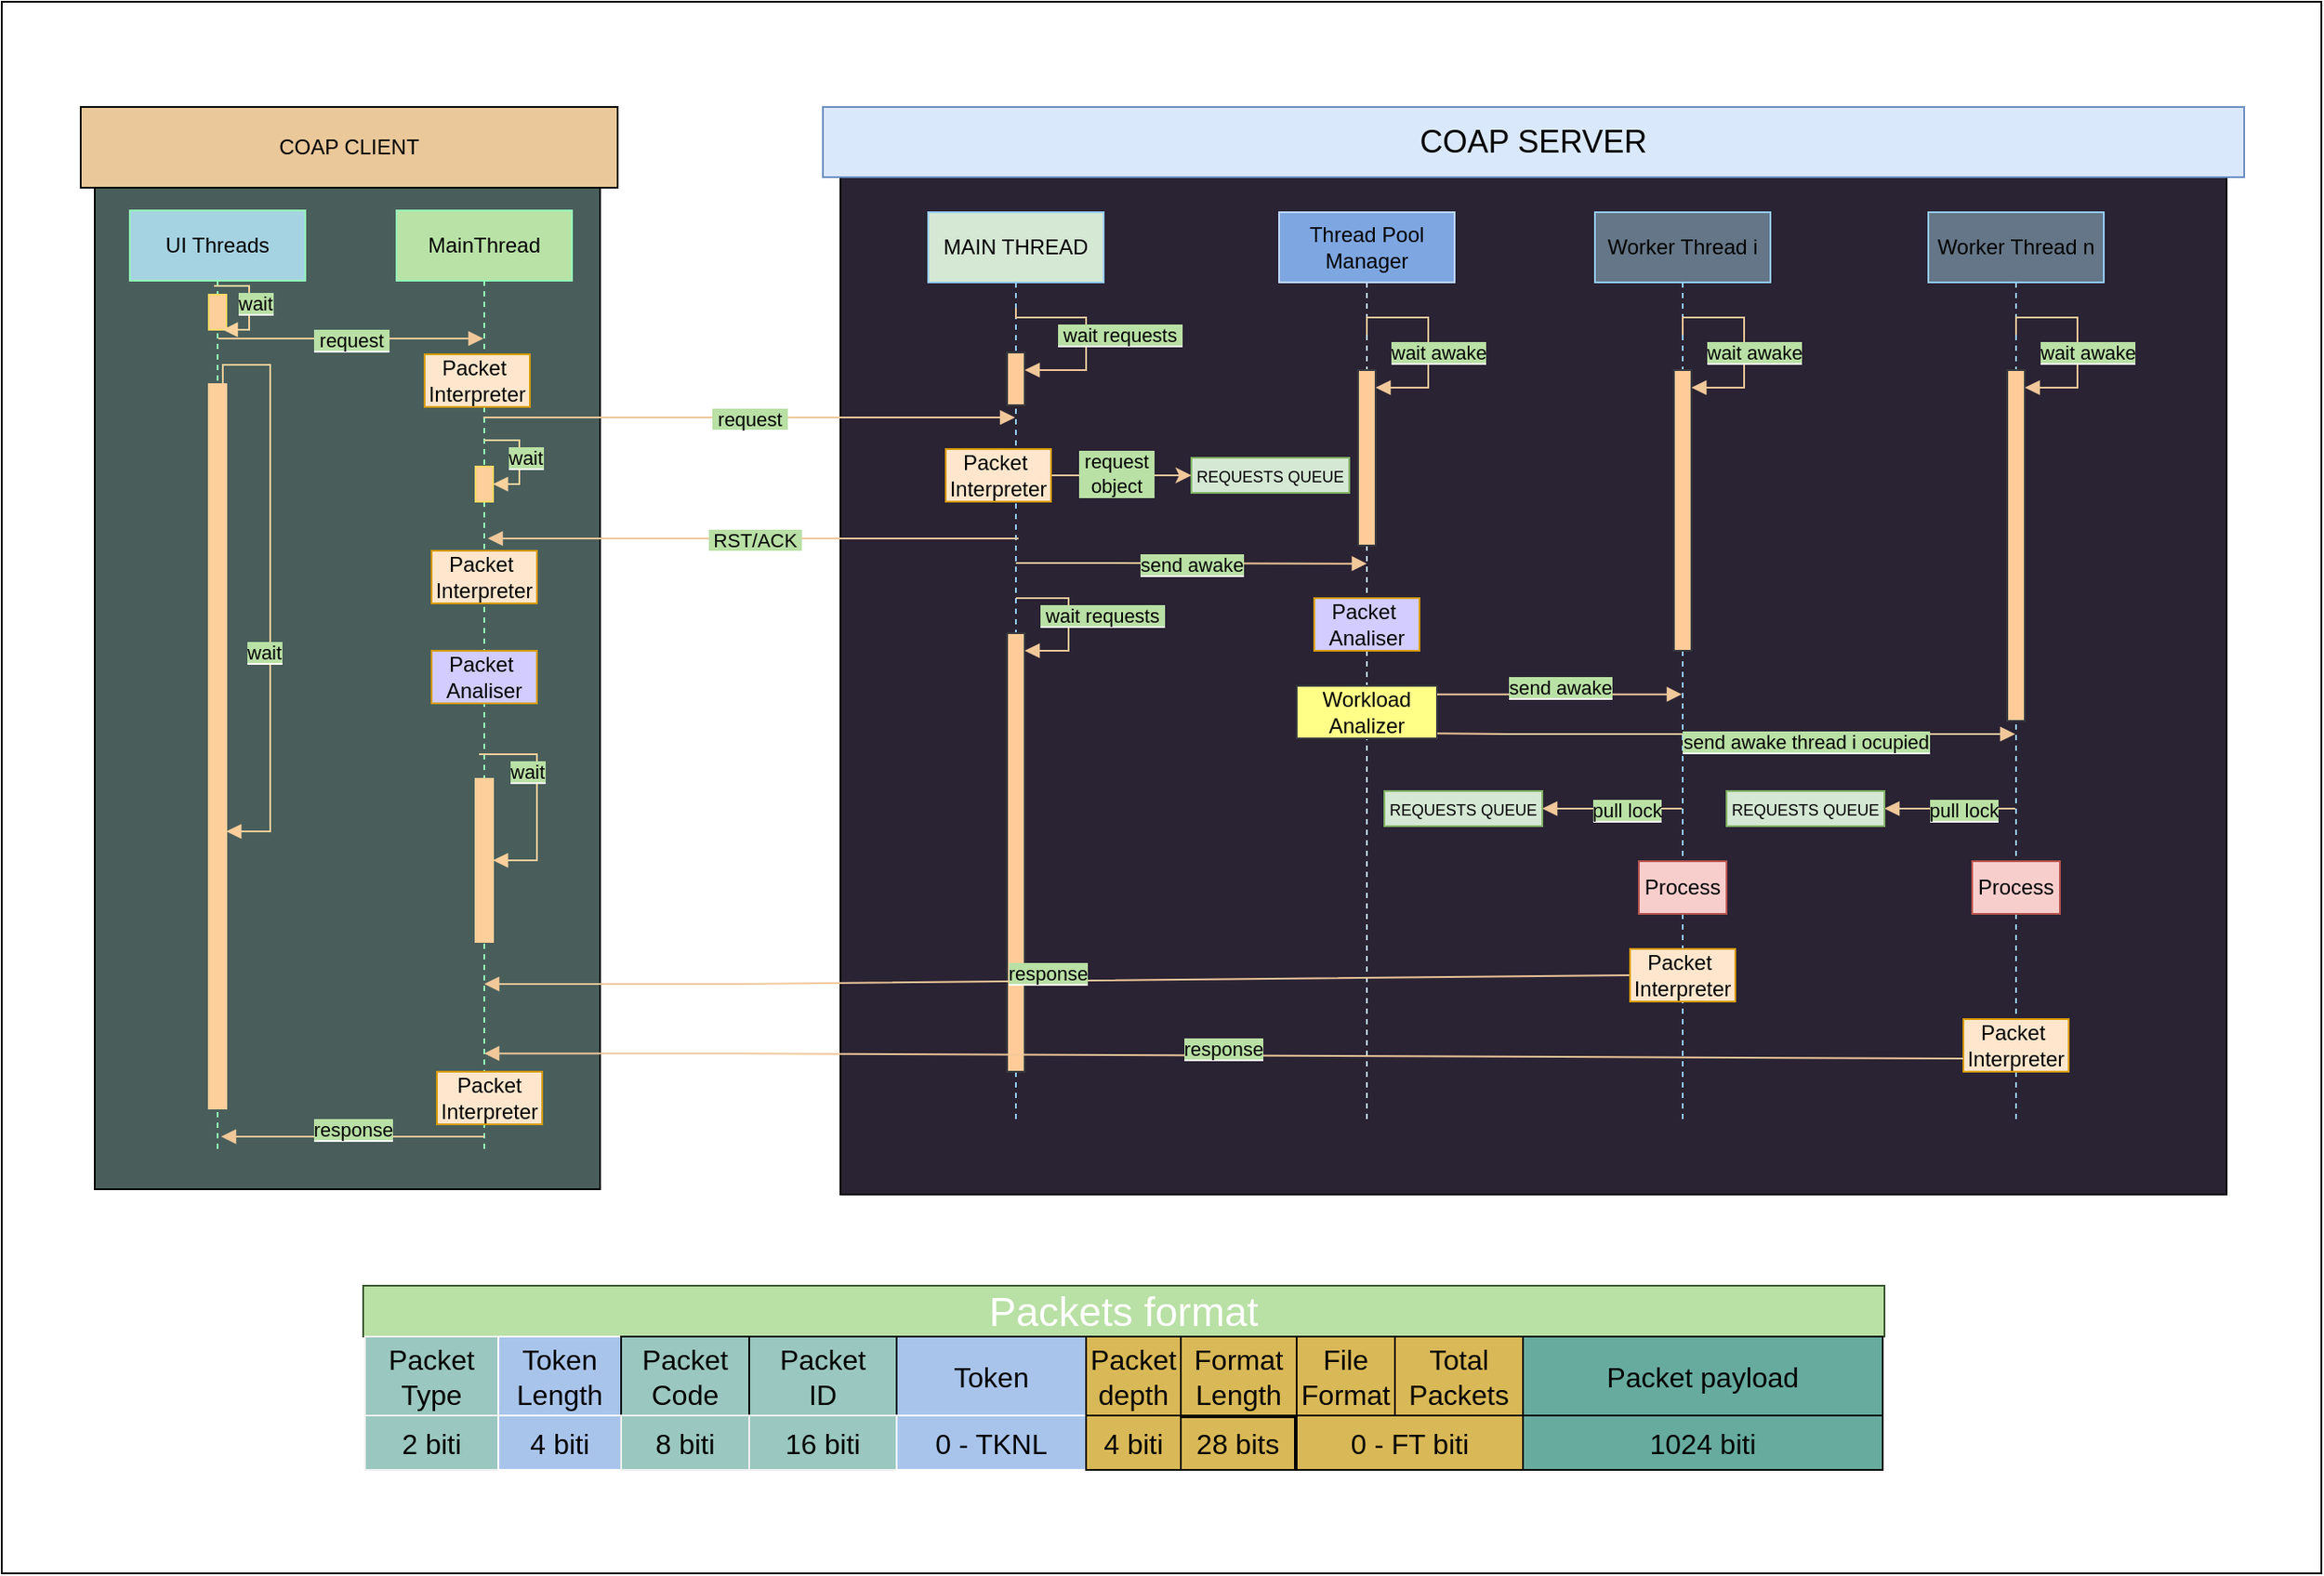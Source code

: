 <mxfile version="22.0.3" type="device">
  <diagram name="Page-1" id="2YBvvXClWsGukQMizWep">
    <mxGraphModel dx="2359" dy="877" grid="0" gridSize="10" guides="1" tooltips="1" connect="1" arrows="1" fold="1" page="1" pageScale="1" pageWidth="850" pageHeight="1100" math="0" shadow="0">
      <root>
        <mxCell id="0" />
        <mxCell id="1" parent="0" />
        <mxCell id="6kbEfd7pB--qjmriXDOf-19" value="" style="rounded=0;whiteSpace=wrap;html=1;" vertex="1" parent="1">
          <mxGeometry x="-342" y="53" width="1322" height="896" as="geometry" />
        </mxCell>
        <mxCell id="bfkDFO_SThVbLGaq-HxU-64" value="" style="html=1;whiteSpace=wrap;fillColor=#495E5B;" parent="1" vertex="1">
          <mxGeometry x="-289" y="153" width="288" height="577" as="geometry" />
        </mxCell>
        <mxCell id="bfkDFO_SThVbLGaq-HxU-4" value="" style="rounded=0;whiteSpace=wrap;html=1;fillColor=#2A2333;strokeColor=default;" parent="1" vertex="1">
          <mxGeometry x="136" y="113" width="790" height="620" as="geometry" />
        </mxCell>
        <mxCell id="bfkDFO_SThVbLGaq-HxU-5" value="&lt;font color=&quot;#030303&quot; style=&quot;font-size: 18px;&quot;&gt;COAP SERVER&lt;/font&gt;" style="rounded=0;whiteSpace=wrap;html=1;fillColor=#dae8fc;strokeColor=#6c8ebf;" parent="1" vertex="1">
          <mxGeometry x="126" y="113" width="810" height="40" as="geometry" />
        </mxCell>
        <mxCell id="bfkDFO_SThVbLGaq-HxU-9" value="MAIN THREAD" style="shape=umlLifeline;perimeter=lifelinePerimeter;whiteSpace=wrap;html=1;container=1;dropTarget=0;collapsible=0;recursiveResize=0;outlineConnect=0;portConstraint=eastwest;newEdgeStyle={&quot;curved&quot;:0,&quot;rounded&quot;:0};fillColor=#D5E8D4;strokeColor=#95CCFF;fontColor=#000000;" parent="1" vertex="1">
          <mxGeometry x="186" y="173" width="100" height="520" as="geometry" />
        </mxCell>
        <mxCell id="bfkDFO_SThVbLGaq-HxU-12" value="" style="html=1;points=[[0,0,0,0,5],[0,1,0,0,-5],[1,0,0,0,5],[1,1,0,0,-5]];perimeter=orthogonalPerimeter;outlineConnect=0;targetShapes=umlLifeline;portConstraint=eastwest;newEdgeStyle={&quot;curved&quot;:0,&quot;rounded&quot;:0};fillColor=#ffcc99;strokeColor=#36393d;" parent="bfkDFO_SThVbLGaq-HxU-9" vertex="1">
          <mxGeometry x="45" y="80" width="10" height="30" as="geometry" />
        </mxCell>
        <mxCell id="bfkDFO_SThVbLGaq-HxU-13" value="&lt;span style=&quot;background-color: rgb(185, 224, 165);&quot;&gt;&lt;font color=&quot;#000000&quot;&gt;&amp;nbsp;wait requests&amp;nbsp;&lt;/font&gt;&lt;/span&gt;" style="html=1;align=left;spacingLeft=2;endArrow=block;rounded=0;edgeStyle=orthogonalEdgeStyle;curved=0;rounded=0;exitX=0.5;exitY=0.105;exitDx=0;exitDy=0;exitPerimeter=0;strokeColor=#F0C89A;" parent="bfkDFO_SThVbLGaq-HxU-9" source="bfkDFO_SThVbLGaq-HxU-9" target="bfkDFO_SThVbLGaq-HxU-12" edge="1">
          <mxGeometry x="-0.54" y="-10" relative="1" as="geometry">
            <mxPoint x="60" y="60" as="sourcePoint" />
            <Array as="points">
              <mxPoint x="90" y="60" />
              <mxPoint x="90" y="90" />
            </Array>
            <mxPoint as="offset" />
          </mxGeometry>
        </mxCell>
        <mxCell id="bfkDFO_SThVbLGaq-HxU-59" value="" style="html=1;points=[[0,0,0,0,5],[0,1,0,0,-5],[1,0,0,0,5],[1,1,0,0,-5]];perimeter=orthogonalPerimeter;outlineConnect=0;targetShapes=umlLifeline;portConstraint=eastwest;newEdgeStyle={&quot;curved&quot;:0,&quot;rounded&quot;:0};fillColor=#ffcc99;strokeColor=#36393d;" parent="bfkDFO_SThVbLGaq-HxU-9" vertex="1">
          <mxGeometry x="45" y="240" width="10" height="250" as="geometry" />
        </mxCell>
        <mxCell id="bfkDFO_SThVbLGaq-HxU-60" value="&lt;span style=&quot;background-color: rgb(185, 224, 165);&quot;&gt;&lt;font color=&quot;#000000&quot;&gt;&amp;nbsp;wait requests&amp;nbsp;&lt;/font&gt;&lt;/span&gt;" style="html=1;align=left;spacingLeft=2;endArrow=block;rounded=0;edgeStyle=orthogonalEdgeStyle;curved=0;rounded=0;fillColor=#ffcc99;strokeColor=#F0C89A;" parent="bfkDFO_SThVbLGaq-HxU-9" target="bfkDFO_SThVbLGaq-HxU-59" edge="1">
          <mxGeometry x="-0.765" y="-10" relative="1" as="geometry">
            <mxPoint x="50" y="220" as="sourcePoint" />
            <Array as="points">
              <mxPoint x="80" y="250" />
            </Array>
            <mxPoint as="offset" />
          </mxGeometry>
        </mxCell>
        <mxCell id="bfkDFO_SThVbLGaq-HxU-15" value="&lt;font color=&quot;#000000&quot;&gt;MainThread&lt;/font&gt;" style="shape=umlLifeline;perimeter=lifelinePerimeter;whiteSpace=wrap;html=1;container=1;dropTarget=0;collapsible=0;recursiveResize=0;outlineConnect=0;portConstraint=eastwest;newEdgeStyle={&quot;curved&quot;:0,&quot;rounded&quot;:0};fillColor=#b9e2a6;strokeColor=#94ffb8;" parent="1" vertex="1">
          <mxGeometry x="-117" y="172" width="100" height="538" as="geometry" />
        </mxCell>
        <mxCell id="bfkDFO_SThVbLGaq-HxU-68" value="" style="html=1;points=[[0,0,0,0,5],[0,1,0,0,-5],[1,0,0,0,5],[1,1,0,0,-5]];perimeter=orthogonalPerimeter;outlineConnect=0;targetShapes=umlLifeline;portConstraint=eastwest;newEdgeStyle={&quot;curved&quot;:0,&quot;rounded&quot;:0};strokeColor=#fccf9b;fillColor=#fccf9b;" parent="bfkDFO_SThVbLGaq-HxU-15" vertex="1">
          <mxGeometry x="45" y="324" width="10" height="93" as="geometry" />
        </mxCell>
        <mxCell id="bfkDFO_SThVbLGaq-HxU-69" value="&lt;span style=&quot;background-color: rgb(185, 224, 165);&quot;&gt;&lt;font color=&quot;#000000&quot;&gt;wait&lt;/font&gt;&lt;/span&gt;" style="html=1;align=left;spacingLeft=2;endArrow=block;rounded=0;edgeStyle=orthogonalEdgeStyle;curved=0;rounded=0;strokeColor=#fccf9b;" parent="bfkDFO_SThVbLGaq-HxU-15" target="bfkDFO_SThVbLGaq-HxU-68" edge="1">
          <mxGeometry x="-0.765" y="-10" relative="1" as="geometry">
            <mxPoint x="47" y="310" as="sourcePoint" />
            <Array as="points">
              <mxPoint x="50" y="310" />
              <mxPoint x="80" y="310" />
              <mxPoint x="80" y="410" />
            </Array>
            <mxPoint as="offset" />
          </mxGeometry>
        </mxCell>
        <mxCell id="bfkDFO_SThVbLGaq-HxU-16" value="&lt;span style=&quot;background-color: rgb(185, 224, 165);&quot;&gt;&lt;font color=&quot;#000000&quot;&gt;&amp;nbsp;request&amp;nbsp;&lt;/font&gt;&lt;/span&gt;" style="html=1;verticalAlign=bottom;endArrow=block;curved=0;rounded=0;strokeColor=#F0C89A;" parent="1" edge="1">
          <mxGeometry x="0.002" y="-10" width="80" relative="1" as="geometry">
            <mxPoint x="-67.553" y="290" as="sourcePoint" />
            <mxPoint x="235.5" y="290" as="targetPoint" />
            <Array as="points">
              <mxPoint x="-1" y="290" />
              <mxPoint x="39" y="290" />
            </Array>
            <mxPoint as="offset" />
          </mxGeometry>
        </mxCell>
        <mxCell id="bfkDFO_SThVbLGaq-HxU-18" value="&lt;font style=&quot;font-size: 9px;&quot;&gt;REQUESTS QUEUE&lt;/font&gt;" style="rounded=0;whiteSpace=wrap;html=1;fillColor=#d5e8d4;strokeColor=#82b366;fontColor=#000000;" parent="1" vertex="1">
          <mxGeometry x="336" y="313" width="90" height="20" as="geometry" />
        </mxCell>
        <mxCell id="bfkDFO_SThVbLGaq-HxU-21" value="&lt;font color=&quot;#000000&quot;&gt;Thread Pool&lt;br&gt;Manager&lt;/font&gt;" style="shape=umlLifeline;perimeter=lifelinePerimeter;whiteSpace=wrap;html=1;container=1;dropTarget=0;collapsible=0;recursiveResize=0;outlineConnect=0;portConstraint=eastwest;newEdgeStyle={&quot;curved&quot;:0,&quot;rounded&quot;:0};fillColor=#7EA6E0;fontColor=#ffffff;strokeColor=#bdd8ff;" parent="1" vertex="1">
          <mxGeometry x="386" y="173" width="100" height="520" as="geometry" />
        </mxCell>
        <mxCell id="bfkDFO_SThVbLGaq-HxU-24" value="" style="html=1;points=[[0,0,0,0,5],[0,1,0,0,-5],[1,0,0,0,5],[1,1,0,0,-5]];perimeter=orthogonalPerimeter;outlineConnect=0;targetShapes=umlLifeline;portConstraint=eastwest;newEdgeStyle={&quot;curved&quot;:0,&quot;rounded&quot;:0};fillColor=#ffcc99;strokeColor=#36393d;" parent="bfkDFO_SThVbLGaq-HxU-21" vertex="1">
          <mxGeometry x="45" y="90" width="10" height="100" as="geometry" />
        </mxCell>
        <mxCell id="bfkDFO_SThVbLGaq-HxU-25" value="&lt;font style=&quot;background-color: rgb(185, 224, 165);&quot; color=&quot;#000000&quot;&gt;wait awake&lt;/font&gt;" style="html=1;align=left;spacingLeft=2;endArrow=block;rounded=0;edgeStyle=orthogonalEdgeStyle;curved=0;rounded=0;fillColor=#ffcc99;strokeColor=#F0C89A;" parent="bfkDFO_SThVbLGaq-HxU-21" target="bfkDFO_SThVbLGaq-HxU-24" edge="1">
          <mxGeometry x="-1" y="-14" relative="1" as="geometry">
            <mxPoint x="50" y="70" as="sourcePoint" />
            <Array as="points">
              <mxPoint x="50" y="60" />
              <mxPoint x="85" y="60" />
              <mxPoint x="85" y="100" />
            </Array>
            <mxPoint x="-4" y="10" as="offset" />
          </mxGeometry>
        </mxCell>
        <mxCell id="bfkDFO_SThVbLGaq-HxU-23" value="&lt;span style=&quot;background-color: rgb(185, 224, 165);&quot;&gt;&lt;font color=&quot;#000000&quot;&gt;send awake&lt;/font&gt;&lt;/span&gt;" style="html=1;verticalAlign=bottom;endArrow=block;rounded=0;entryX=0.5;entryY=0.306;entryDx=0;entryDy=0;entryPerimeter=0;fillColor=#ffcc99;strokeColor=#F0C89A;" parent="1" edge="1">
          <mxGeometry x="0.001" y="-10" width="80" relative="1" as="geometry">
            <mxPoint x="235.929" y="373" as="sourcePoint" />
            <mxPoint x="436" y="373.36" as="targetPoint" />
            <Array as="points">
              <mxPoint x="276" y="373" />
            </Array>
            <mxPoint as="offset" />
          </mxGeometry>
        </mxCell>
        <mxCell id="bfkDFO_SThVbLGaq-HxU-27" value="Workload&lt;br&gt;Analizer" style="html=1;whiteSpace=wrap;fillColor=#ffff88;strokeColor=#36393d;fontColor=#000000;" parent="1" vertex="1">
          <mxGeometry x="396" y="443" width="80" height="30" as="geometry" />
        </mxCell>
        <mxCell id="bfkDFO_SThVbLGaq-HxU-28" value="&lt;font color=&quot;#000000&quot;&gt;Worker Thread i&lt;/font&gt;" style="shape=umlLifeline;perimeter=lifelinePerimeter;whiteSpace=wrap;html=1;container=1;dropTarget=0;collapsible=0;recursiveResize=0;outlineConnect=0;portConstraint=eastwest;newEdgeStyle={&quot;curved&quot;:0,&quot;rounded&quot;:0};fillColor=#647687;fontColor=#ffffff;strokeColor=#95CCFF;" parent="1" vertex="1">
          <mxGeometry x="566" y="173" width="100" height="520" as="geometry" />
        </mxCell>
        <mxCell id="bfkDFO_SThVbLGaq-HxU-33" value="" style="html=1;points=[[0,0,0,0,5],[0,1,0,0,-5],[1,0,0,0,5],[1,1,0,0,-5]];perimeter=orthogonalPerimeter;outlineConnect=0;targetShapes=umlLifeline;portConstraint=eastwest;newEdgeStyle={&quot;curved&quot;:0,&quot;rounded&quot;:0};fillColor=#ffcc99;strokeColor=#36393d;" parent="bfkDFO_SThVbLGaq-HxU-28" vertex="1">
          <mxGeometry x="45" y="90" width="10" height="160" as="geometry" />
        </mxCell>
        <mxCell id="bfkDFO_SThVbLGaq-HxU-34" value="&lt;font style=&quot;background-color: rgb(185, 224, 165);&quot; color=&quot;#000000&quot;&gt;wait awake&lt;/font&gt;" style="html=1;align=left;spacingLeft=2;endArrow=block;rounded=0;edgeStyle=orthogonalEdgeStyle;curved=0;rounded=0;strokeColor=#F0C89A;" parent="bfkDFO_SThVbLGaq-HxU-28" target="bfkDFO_SThVbLGaq-HxU-33" edge="1">
          <mxGeometry x="-1" y="-14" relative="1" as="geometry">
            <mxPoint x="50" y="70" as="sourcePoint" />
            <Array as="points">
              <mxPoint x="50" y="70" />
              <mxPoint x="50" y="60" />
              <mxPoint x="85" y="60" />
              <mxPoint x="85" y="100" />
            </Array>
            <mxPoint x="-4" y="10" as="offset" />
          </mxGeometry>
        </mxCell>
        <mxCell id="bfkDFO_SThVbLGaq-HxU-31" value="&lt;font style=&quot;background-color: rgb(185, 224, 165);&quot; color=&quot;#000000&quot;&gt;send awake&lt;/font&gt;" style="html=1;verticalAlign=bottom;endArrow=block;curved=0;rounded=0;strokeColor=#F0C89A;" parent="1" edge="1">
          <mxGeometry x="0.006" y="-5" width="80" relative="1" as="geometry">
            <mxPoint x="476" y="447.82" as="sourcePoint" />
            <mxPoint x="615.5" y="447.82" as="targetPoint" />
            <Array as="points">
              <mxPoint x="506" y="447.82" />
              <mxPoint x="596" y="447.82" />
            </Array>
            <mxPoint as="offset" />
          </mxGeometry>
        </mxCell>
        <mxCell id="bfkDFO_SThVbLGaq-HxU-32" value="&lt;font style=&quot;font-size: 9px;&quot;&gt;REQUESTS QUEUE&lt;/font&gt;" style="rounded=0;whiteSpace=wrap;html=1;fillColor=#d5e8d4;strokeColor=#82b366;fontColor=#000000;" parent="1" vertex="1">
          <mxGeometry x="446" y="503" width="90" height="20" as="geometry" />
        </mxCell>
        <mxCell id="bfkDFO_SThVbLGaq-HxU-35" value="&lt;font style=&quot;background-color: rgb(185, 224, 165);&quot; color=&quot;#000000&quot;&gt;pull lock&lt;/font&gt;" style="html=1;verticalAlign=bottom;endArrow=block;curved=0;rounded=0;entryX=1;entryY=0.5;entryDx=0;entryDy=0;strokeColor=#F0C89A;" parent="1" source="bfkDFO_SThVbLGaq-HxU-28" target="bfkDFO_SThVbLGaq-HxU-32" edge="1">
          <mxGeometry x="-0.212" y="10" width="80" relative="1" as="geometry">
            <mxPoint x="346" y="403" as="sourcePoint" />
            <mxPoint x="426" y="403" as="targetPoint" />
            <mxPoint as="offset" />
          </mxGeometry>
        </mxCell>
        <mxCell id="bfkDFO_SThVbLGaq-HxU-36" value="Process" style="html=1;whiteSpace=wrap;fillColor=#f8cecc;strokeColor=#b85450;fontColor=#000000;" parent="1" vertex="1">
          <mxGeometry x="591" y="543" width="50" height="30" as="geometry" />
        </mxCell>
        <mxCell id="bfkDFO_SThVbLGaq-HxU-38" value="" style="edgeStyle=orthogonalEdgeStyle;rounded=0;orthogonalLoop=1;jettySize=auto;html=1;strokeColor=#F0C89A;exitX=1;exitY=0.5;exitDx=0;exitDy=0;" parent="1" source="bfkDFO_SThVbLGaq-HxU-56" target="bfkDFO_SThVbLGaq-HxU-18" edge="1">
          <mxGeometry relative="1" as="geometry">
            <mxPoint x="266" y="323" as="sourcePoint" />
          </mxGeometry>
        </mxCell>
        <mxCell id="bfkDFO_SThVbLGaq-HxU-39" value="&amp;nbsp;request&amp;nbsp;&lt;br&gt;&lt;span style=&quot;&quot;&gt;object&lt;/span&gt;" style="edgeLabel;html=1;align=center;verticalAlign=middle;resizable=0;points=[];labelBackgroundColor=#B9E0A5;fontColor=#000000;" parent="bfkDFO_SThVbLGaq-HxU-38" vertex="1" connectable="0">
          <mxGeometry x="-0.092" y="1" relative="1" as="geometry">
            <mxPoint as="offset" />
          </mxGeometry>
        </mxCell>
        <mxCell id="bfkDFO_SThVbLGaq-HxU-40" value="&lt;span style=&quot;background-color: rgb(185, 224, 165);&quot;&gt;&lt;font color=&quot;#000000&quot;&gt;&amp;nbsp;RST/ACK&amp;nbsp;&lt;/font&gt;&lt;/span&gt;" style="html=1;verticalAlign=bottom;endArrow=block;curved=0;rounded=0;strokeColor=#F0C89A;" parent="1" edge="1">
          <mxGeometry x="-0.004" y="10" width="80" relative="1" as="geometry">
            <mxPoint x="237.5" y="359" as="sourcePoint" />
            <mxPoint x="-65" y="359" as="targetPoint" />
            <mxPoint as="offset" />
          </mxGeometry>
        </mxCell>
        <mxCell id="bfkDFO_SThVbLGaq-HxU-45" value="&lt;span style=&quot;background-color: rgb(185, 224, 165);&quot;&gt;&lt;font color=&quot;#000000&quot;&gt;response&lt;/font&gt;&lt;/span&gt;" style="html=1;verticalAlign=bottom;endArrow=block;curved=0;rounded=0;exitX=0;exitY=0.5;exitDx=0;exitDy=0;strokeColor=#F0C89A;" parent="1" source="bfkDFO_SThVbLGaq-HxU-55" target="bfkDFO_SThVbLGaq-HxU-15" edge="1">
          <mxGeometry x="0.018" y="5" width="80" relative="1" as="geometry">
            <mxPoint x="558.5" y="608" as="sourcePoint" />
            <mxPoint x="-60" y="613" as="targetPoint" />
            <Array as="points">
              <mxPoint x="79" y="613" />
            </Array>
            <mxPoint as="offset" />
          </mxGeometry>
        </mxCell>
        <mxCell id="bfkDFO_SThVbLGaq-HxU-46" value="Worker Thread n" style="shape=umlLifeline;perimeter=lifelinePerimeter;whiteSpace=wrap;html=1;container=1;dropTarget=0;collapsible=0;recursiveResize=0;outlineConnect=0;portConstraint=eastwest;newEdgeStyle={&quot;curved&quot;:0,&quot;rounded&quot;:0};fillColor=#647687;fontColor=#000000;strokeColor=#95CBFF;" parent="1" vertex="1">
          <mxGeometry x="756" y="173" width="100" height="520" as="geometry" />
        </mxCell>
        <mxCell id="bfkDFO_SThVbLGaq-HxU-47" value="" style="html=1;points=[[0,0,0,0,5],[0,1,0,0,-5],[1,0,0,0,5],[1,1,0,0,-5]];perimeter=orthogonalPerimeter;outlineConnect=0;targetShapes=umlLifeline;portConstraint=eastwest;newEdgeStyle={&quot;curved&quot;:0,&quot;rounded&quot;:0};fillColor=#ffcc99;strokeColor=#36393d;" parent="bfkDFO_SThVbLGaq-HxU-46" vertex="1">
          <mxGeometry x="45" y="90" width="10" height="200" as="geometry" />
        </mxCell>
        <mxCell id="bfkDFO_SThVbLGaq-HxU-48" value="&lt;font style=&quot;background-color: rgb(185, 224, 165);&quot; color=&quot;#000000&quot;&gt;wait awake&lt;/font&gt;" style="html=1;align=left;spacingLeft=2;endArrow=block;rounded=0;edgeStyle=orthogonalEdgeStyle;curved=0;rounded=0;strokeColor=#F0C89A;" parent="bfkDFO_SThVbLGaq-HxU-46" target="bfkDFO_SThVbLGaq-HxU-47" edge="1">
          <mxGeometry x="-1" y="-14" relative="1" as="geometry">
            <mxPoint x="50" y="70" as="sourcePoint" />
            <Array as="points">
              <mxPoint x="50" y="70" />
              <mxPoint x="50" y="60" />
              <mxPoint x="85" y="60" />
              <mxPoint x="85" y="100" />
            </Array>
            <mxPoint x="-4" y="10" as="offset" />
          </mxGeometry>
        </mxCell>
        <mxCell id="bfkDFO_SThVbLGaq-HxU-49" value="&lt;span style=&quot;background-color: rgb(185, 224, 165);&quot;&gt;&lt;font color=&quot;#000000&quot;&gt;pull lock&lt;/font&gt;&lt;/span&gt;" style="html=1;verticalAlign=bottom;endArrow=block;curved=0;rounded=0;entryX=1;entryY=0.5;entryDx=0;entryDy=0;strokeColor=#F0C89A;" parent="1" source="bfkDFO_SThVbLGaq-HxU-46" target="bfkDFO_SThVbLGaq-HxU-52" edge="1">
          <mxGeometry x="-0.212" y="10" width="80" relative="1" as="geometry">
            <mxPoint x="536" y="403" as="sourcePoint" />
            <mxPoint x="756" y="513" as="targetPoint" />
            <mxPoint as="offset" />
          </mxGeometry>
        </mxCell>
        <mxCell id="bfkDFO_SThVbLGaq-HxU-51" value="Packet&amp;nbsp;&lt;br&gt;Interpreter" style="html=1;whiteSpace=wrap;fillColor=#ffe6cc;strokeColor=#d79b00;fontColor=#000000;" parent="1" vertex="1">
          <mxGeometry x="776" y="633" width="60" height="30" as="geometry" />
        </mxCell>
        <mxCell id="bfkDFO_SThVbLGaq-HxU-52" value="&lt;font style=&quot;font-size: 9px;&quot;&gt;REQUESTS QUEUE&lt;/font&gt;" style="rounded=0;whiteSpace=wrap;html=1;fillColor=#d5e8d4;strokeColor=#82b366;fontColor=#000000;" parent="1" vertex="1">
          <mxGeometry x="641" y="503" width="90" height="20" as="geometry" />
        </mxCell>
        <mxCell id="bfkDFO_SThVbLGaq-HxU-53" value="&lt;span style=&quot;background-color: rgb(185, 224, 165);&quot;&gt;&lt;font color=&quot;#000000&quot;&gt;response&lt;/font&gt;&lt;/span&gt;" style="html=1;verticalAlign=bottom;endArrow=block;curved=0;rounded=0;strokeColor=#F0C89A;exitX=0;exitY=0.75;exitDx=0;exitDy=0;" parent="1" target="bfkDFO_SThVbLGaq-HxU-15" edge="1" source="bfkDFO_SThVbLGaq-HxU-51">
          <mxGeometry y="5" width="80" relative="1" as="geometry">
            <mxPoint x="719" y="653" as="sourcePoint" />
            <mxPoint x="-58" y="653" as="targetPoint" />
            <Array as="points">
              <mxPoint x="79.5" y="652.62" />
            </Array>
            <mxPoint as="offset" />
          </mxGeometry>
        </mxCell>
        <mxCell id="bfkDFO_SThVbLGaq-HxU-54" value="&lt;span style=&quot;background-color: rgb(185, 224, 165);&quot;&gt;&lt;font color=&quot;#000000&quot;&gt;send awake thread i ocupied&lt;/font&gt;&lt;/span&gt;" style="html=1;verticalAlign=bottom;endArrow=block;curved=0;rounded=0;exitX=1.002;exitY=0.905;exitDx=0;exitDy=0;exitPerimeter=0;strokeColor=#F0C89A;" parent="1" source="bfkDFO_SThVbLGaq-HxU-27" edge="1">
          <mxGeometry x="0.274" y="-13" width="80" relative="1" as="geometry">
            <mxPoint x="486" y="471" as="sourcePoint" />
            <mxPoint x="805.5" y="470.5" as="targetPoint" />
            <Array as="points">
              <mxPoint x="516" y="470.5" />
              <mxPoint x="556" y="470.5" />
              <mxPoint x="606" y="470.5" />
            </Array>
            <mxPoint as="offset" />
          </mxGeometry>
        </mxCell>
        <mxCell id="bfkDFO_SThVbLGaq-HxU-55" value="Packet&amp;nbsp;&lt;br&gt;Interpreter" style="html=1;whiteSpace=wrap;fillColor=#ffe6cc;strokeColor=#d79b00;fontColor=#000000;" parent="1" vertex="1">
          <mxGeometry x="586" y="593" width="60" height="30" as="geometry" />
        </mxCell>
        <mxCell id="bfkDFO_SThVbLGaq-HxU-56" value="Packet&amp;nbsp;&lt;br&gt;Interpreter" style="html=1;whiteSpace=wrap;fillColor=#ffe6cc;strokeColor=#d79b00;fontColor=#000000;" parent="1" vertex="1">
          <mxGeometry x="196" y="308" width="60" height="30" as="geometry" />
        </mxCell>
        <mxCell id="bfkDFO_SThVbLGaq-HxU-57" value="Process" style="html=1;whiteSpace=wrap;fillColor=#f8cecc;strokeColor=#b85450;fontColor=#000000;" parent="1" vertex="1">
          <mxGeometry x="781" y="543" width="50" height="30" as="geometry" />
        </mxCell>
        <mxCell id="bfkDFO_SThVbLGaq-HxU-65" value="" style="html=1;points=[[0,0,0,0,5],[0,1,0,0,-5],[1,0,0,0,5],[1,1,0,0,-5]];perimeter=orthogonalPerimeter;outlineConnect=0;targetShapes=umlLifeline;portConstraint=eastwest;newEdgeStyle={&quot;curved&quot;:0,&quot;rounded&quot;:0};strokeColor=#FFD966;fillColor=#fccf9b;" parent="1" vertex="1">
          <mxGeometry x="-72" y="318" width="10" height="20" as="geometry" />
        </mxCell>
        <mxCell id="bfkDFO_SThVbLGaq-HxU-66" value="&lt;font style=&quot;background-color: rgb(185, 224, 165);&quot; color=&quot;#000000&quot;&gt;wait&lt;/font&gt;" style="html=1;align=left;spacingLeft=2;endArrow=block;rounded=0;edgeStyle=orthogonalEdgeStyle;curved=0;rounded=0;strokeColor=#f9d29d;" parent="1" target="bfkDFO_SThVbLGaq-HxU-65" edge="1">
          <mxGeometry y="-10" relative="1" as="geometry">
            <mxPoint x="-67" y="303" as="sourcePoint" />
            <Array as="points">
              <mxPoint x="-47" y="303" />
              <mxPoint x="-47" y="328" />
            </Array>
            <mxPoint as="offset" />
          </mxGeometry>
        </mxCell>
        <mxCell id="NXG5TVBwu8Oyc2Any5oV-1" value="&lt;font style=&quot;font-size: 23px;&quot;&gt;Packets format&lt;/font&gt;" style="rounded=0;whiteSpace=wrap;html=1;fillColor=#B9E0A5;strokeColor=#3A5431;fontColor=#ffffff;fontSize=16;" parent="1" vertex="1">
          <mxGeometry x="-136" y="785" width="867" height="29" as="geometry" />
        </mxCell>
        <mxCell id="NXG5TVBwu8Oyc2Any5oV-2" value="Packet&lt;br style=&quot;font-size: 16px;&quot;&gt;Type" style="rounded=0;whiteSpace=wrap;html=1;fillColor=#9AC7BF;strokeColor=#F0F0F0;fontSize=16;" parent="1" vertex="1">
          <mxGeometry x="-135" y="814" width="76" height="45" as="geometry" />
        </mxCell>
        <mxCell id="NXG5TVBwu8Oyc2Any5oV-3" value="Token&lt;br style=&quot;font-size: 16px;&quot;&gt;Length" style="rounded=0;whiteSpace=wrap;html=1;strokeColor=#FFFFFF;fillColor=#A9C4EB;fontSize=16;" parent="1" vertex="1">
          <mxGeometry x="-59" y="814" width="70" height="45" as="geometry" />
        </mxCell>
        <mxCell id="NXG5TVBwu8Oyc2Any5oV-4" value="Packet&lt;br style=&quot;font-size: 16px;&quot;&gt;Code" style="rounded=0;whiteSpace=wrap;html=1;fillColor=#9AC7BF;fontSize=16;" parent="1" vertex="1">
          <mxGeometry x="11" y="814" width="73" height="45" as="geometry" />
        </mxCell>
        <mxCell id="NXG5TVBwu8Oyc2Any5oV-5" value="Packet&lt;br&gt;ID" style="rounded=0;whiteSpace=wrap;html=1;fillColor=#9AC7BF;fontSize=16;" parent="1" vertex="1">
          <mxGeometry x="84" y="814" width="84" height="45" as="geometry" />
        </mxCell>
        <mxCell id="NXG5TVBwu8Oyc2Any5oV-6" value="Token" style="rounded=0;whiteSpace=wrap;html=1;fillColor=#A9C4EB;fontSize=16;" parent="1" vertex="1">
          <mxGeometry x="168" y="814" width="108" height="45" as="geometry" />
        </mxCell>
        <mxCell id="NXG5TVBwu8Oyc2Any5oV-7" value="Format&lt;br&gt;Length" style="rounded=0;whiteSpace=wrap;html=1;fillColor=#D9B857;fontSize=16;" parent="1" vertex="1">
          <mxGeometry x="330" y="814" width="66" height="45" as="geometry" />
        </mxCell>
        <mxCell id="NXG5TVBwu8Oyc2Any5oV-8" value="File&lt;br&gt;Format" style="rounded=0;whiteSpace=wrap;html=1;fillColor=#D9B857;fontSize=16;" parent="1" vertex="1">
          <mxGeometry x="396" y="814" width="56" height="46" as="geometry" />
        </mxCell>
        <mxCell id="NXG5TVBwu8Oyc2Any5oV-9" value="Packet payload" style="rounded=0;whiteSpace=wrap;html=1;fillColor=#67AB9F;fontSize=16;" parent="1" vertex="1">
          <mxGeometry x="525" y="814" width="205" height="45" as="geometry" />
        </mxCell>
        <mxCell id="NXG5TVBwu8Oyc2Any5oV-10" value="2 biti" style="rounded=0;whiteSpace=wrap;html=1;fillColor=#9AC7BF;strokeColor=#F0F0F0;fontSize=16;" parent="1" vertex="1">
          <mxGeometry x="-135" y="859" width="76" height="31" as="geometry" />
        </mxCell>
        <mxCell id="NXG5TVBwu8Oyc2Any5oV-11" value="4 biti" style="rounded=0;whiteSpace=wrap;html=1;strokeColor=#FFFFFF;fillColor=#A9C4EB;fontSize=16;" parent="1" vertex="1">
          <mxGeometry x="-59" y="859" width="70" height="31" as="geometry" />
        </mxCell>
        <mxCell id="NXG5TVBwu8Oyc2Any5oV-12" value="8 biti" style="rounded=0;whiteSpace=wrap;html=1;fillColor=#9AC7BF;strokeColor=#F0F0F0;fontSize=16;" parent="1" vertex="1">
          <mxGeometry x="11" y="859" width="73" height="31" as="geometry" />
        </mxCell>
        <mxCell id="NXG5TVBwu8Oyc2Any5oV-13" value="16 biti" style="rounded=0;whiteSpace=wrap;html=1;fillColor=#9AC7BF;strokeColor=#F0F0F0;fontSize=16;" parent="1" vertex="1">
          <mxGeometry x="84" y="859" width="84" height="31" as="geometry" />
        </mxCell>
        <mxCell id="NXG5TVBwu8Oyc2Any5oV-14" value="0 - TKNL" style="rounded=0;whiteSpace=wrap;html=1;strokeColor=#FFFFFF;fillColor=#A9C4EB;fontSize=16;" parent="1" vertex="1">
          <mxGeometry x="168" y="859" width="108" height="31" as="geometry" />
        </mxCell>
        <mxCell id="NXG5TVBwu8Oyc2Any5oV-15" value="4 biti" style="rounded=0;whiteSpace=wrap;html=1;fillColor=#D9B857;fontSize=16;" parent="1" vertex="1">
          <mxGeometry x="276" y="859" width="54" height="31" as="geometry" />
        </mxCell>
        <mxCell id="NXG5TVBwu8Oyc2Any5oV-16" value="0 - FT biti" style="rounded=0;whiteSpace=wrap;html=1;fillColor=#D9B857;fontSize=16;" parent="1" vertex="1">
          <mxGeometry x="396" y="859" width="129" height="31" as="geometry" />
        </mxCell>
        <mxCell id="NXG5TVBwu8Oyc2Any5oV-17" value="1024 biti" style="rounded=0;whiteSpace=wrap;html=1;fillColor=#67AB9F;fontSize=16;" parent="1" vertex="1">
          <mxGeometry x="525" y="859" width="205" height="31" as="geometry" />
        </mxCell>
        <mxCell id="NXG5TVBwu8Oyc2Any5oV-18" value="Total&lt;br&gt;Packets" style="rounded=0;whiteSpace=wrap;html=1;fillColor=#D9B857;fontSize=16;" parent="1" vertex="1">
          <mxGeometry x="452" y="814" width="73" height="45" as="geometry" />
        </mxCell>
        <mxCell id="NXG5TVBwu8Oyc2Any5oV-19" value="Packet&lt;br&gt;depth" style="rounded=0;whiteSpace=wrap;html=1;fillColor=#D9B857;fontSize=16;" parent="1" vertex="1">
          <mxGeometry x="276" y="814" width="54" height="45" as="geometry" />
        </mxCell>
        <mxCell id="6kbEfd7pB--qjmriXDOf-2" value="Packet&amp;nbsp;&lt;br&gt;Interpreter" style="html=1;whiteSpace=wrap;fillColor=#ffe6cc;strokeColor=#d79b00;fontColor=#000000;" vertex="1" parent="1">
          <mxGeometry x="-97" y="366" width="60" height="30" as="geometry" />
        </mxCell>
        <mxCell id="6kbEfd7pB--qjmriXDOf-3" value="Packet&amp;nbsp;&lt;br&gt;Analiser" style="html=1;whiteSpace=wrap;fillColor=#d2ccff;strokeColor=#d79b00;fontColor=#000000;" vertex="1" parent="1">
          <mxGeometry x="-97" y="423" width="60" height="30" as="geometry" />
        </mxCell>
        <mxCell id="6kbEfd7pB--qjmriXDOf-7" value="&lt;font color=&quot;#000000&quot;&gt;COAP CLIENT&lt;/font&gt;" style="rounded=0;whiteSpace=wrap;html=1;fillColor=#eac89a;" vertex="1" parent="1">
          <mxGeometry x="-297" y="113" width="306" height="46" as="geometry" />
        </mxCell>
        <mxCell id="6kbEfd7pB--qjmriXDOf-8" value="&lt;font color=&quot;#000000&quot;&gt;UI Threads&lt;/font&gt;" style="shape=umlLifeline;perimeter=lifelinePerimeter;whiteSpace=wrap;html=1;container=1;dropTarget=0;collapsible=0;recursiveResize=0;outlineConnect=0;portConstraint=eastwest;newEdgeStyle={&quot;curved&quot;:0,&quot;rounded&quot;:0};fillColor=#a6d3e2;strokeColor=#94ffb8;" vertex="1" parent="1">
          <mxGeometry x="-269" y="172" width="100" height="538" as="geometry" />
        </mxCell>
        <mxCell id="6kbEfd7pB--qjmriXDOf-9" value="" style="html=1;points=[[0,0,0,0,5],[0,1,0,0,-5],[1,0,0,0,5],[1,1,0,0,-5]];perimeter=orthogonalPerimeter;outlineConnect=0;targetShapes=umlLifeline;portConstraint=eastwest;newEdgeStyle={&quot;curved&quot;:0,&quot;rounded&quot;:0};strokeColor=#fccf9b;fillColor=#fccf9b;" vertex="1" parent="6kbEfd7pB--qjmriXDOf-8">
          <mxGeometry x="45" y="99" width="10" height="413" as="geometry" />
        </mxCell>
        <mxCell id="6kbEfd7pB--qjmriXDOf-10" value="&lt;span style=&quot;background-color: rgb(185, 224, 165);&quot;&gt;&lt;font color=&quot;#000000&quot;&gt;wait&lt;/font&gt;&lt;/span&gt;" style="html=1;align=left;spacingLeft=2;endArrow=block;rounded=0;edgeStyle=orthogonalEdgeStyle;curved=0;rounded=0;strokeColor=#fccf9b;" edge="1" parent="6kbEfd7pB--qjmriXDOf-8" target="6kbEfd7pB--qjmriXDOf-9">
          <mxGeometry x="-0.765" y="-10" relative="1" as="geometry">
            <mxPoint x="47" y="310" as="sourcePoint" />
            <Array as="points">
              <mxPoint x="53" y="310" />
              <mxPoint x="53" y="88" />
              <mxPoint x="80" y="88" />
              <mxPoint x="80" y="354" />
            </Array>
            <mxPoint as="offset" />
          </mxGeometry>
        </mxCell>
        <mxCell id="6kbEfd7pB--qjmriXDOf-11" value="Packet&amp;nbsp;&lt;br&gt;Interpreter" style="html=1;whiteSpace=wrap;fillColor=#ffe6cc;strokeColor=#d79b00;fontColor=#000000;" vertex="1" parent="1">
          <mxGeometry x="-101" y="254" width="60" height="30" as="geometry" />
        </mxCell>
        <mxCell id="6kbEfd7pB--qjmriXDOf-12" value="" style="html=1;points=[[0,0,0,0,5],[0,1,0,0,-5],[1,0,0,0,5],[1,1,0,0,-5]];perimeter=orthogonalPerimeter;outlineConnect=0;targetShapes=umlLifeline;portConstraint=eastwest;newEdgeStyle={&quot;curved&quot;:0,&quot;rounded&quot;:0};strokeColor=#FFD966;fillColor=#fccf9b;" vertex="1" parent="1">
          <mxGeometry x="-224" y="220" width="10" height="20" as="geometry" />
        </mxCell>
        <mxCell id="6kbEfd7pB--qjmriXDOf-13" value="&lt;font style=&quot;background-color: rgb(185, 224, 165);&quot; color=&quot;#000000&quot;&gt;wait&lt;/font&gt;" style="html=1;align=left;spacingLeft=2;endArrow=block;rounded=0;edgeStyle=orthogonalEdgeStyle;curved=0;rounded=0;strokeColor=#f9d29d;" edge="1" parent="1">
          <mxGeometry y="-10" relative="1" as="geometry">
            <mxPoint x="-221" y="214.97" as="sourcePoint" />
            <Array as="points">
              <mxPoint x="-201" y="214.97" />
              <mxPoint x="-201" y="239.97" />
            </Array>
            <mxPoint as="offset" />
            <mxPoint x="-216" y="239.97" as="targetPoint" />
          </mxGeometry>
        </mxCell>
        <mxCell id="6kbEfd7pB--qjmriXDOf-14" value="&lt;span style=&quot;background-color: rgb(185, 224, 165);&quot;&gt;&lt;font color=&quot;#000000&quot;&gt;&amp;nbsp;request&amp;nbsp;&lt;/font&gt;&lt;/span&gt;" style="html=1;verticalAlign=bottom;endArrow=block;curved=0;rounded=0;strokeColor=#F0C89A;" edge="1" parent="1" target="bfkDFO_SThVbLGaq-HxU-15">
          <mxGeometry x="0.002" y="-10" width="80" relative="1" as="geometry">
            <mxPoint x="-218.523" y="245" as="sourcePoint" />
            <mxPoint x="-66" y="243" as="targetPoint" />
            <Array as="points">
              <mxPoint x="-151.97" y="245" />
              <mxPoint x="-111.97" y="245" />
            </Array>
            <mxPoint as="offset" />
          </mxGeometry>
        </mxCell>
        <mxCell id="6kbEfd7pB--qjmriXDOf-15" value="Packet&lt;br&gt;Interpreter" style="html=1;whiteSpace=wrap;fillColor=#ffe6cc;strokeColor=#d79b00;fontColor=#000000;" vertex="1" parent="1">
          <mxGeometry x="-94" y="663" width="60" height="30" as="geometry" />
        </mxCell>
        <mxCell id="6kbEfd7pB--qjmriXDOf-16" value="&lt;span style=&quot;background-color: rgb(185, 224, 165);&quot;&gt;&lt;font color=&quot;#000000&quot;&gt;response&lt;/font&gt;&lt;/span&gt;" style="html=1;verticalAlign=bottom;endArrow=block;curved=0;rounded=0;strokeColor=#F0C89A;" edge="1" parent="1">
          <mxGeometry y="5" width="80" relative="1" as="geometry">
            <mxPoint x="-67" y="700" as="sourcePoint" />
            <mxPoint x="-217" y="700" as="targetPoint" />
            <Array as="points" />
            <mxPoint as="offset" />
          </mxGeometry>
        </mxCell>
        <mxCell id="6kbEfd7pB--qjmriXDOf-18" value="28 bits" style="rounded=0;whiteSpace=wrap;html=1;fillColor=#D9B857;fontSize=16;" vertex="1" parent="1">
          <mxGeometry x="330" y="860" width="65" height="30" as="geometry" />
        </mxCell>
        <mxCell id="6kbEfd7pB--qjmriXDOf-22" value="Packet&amp;nbsp;&lt;br&gt;Analiser" style="html=1;whiteSpace=wrap;fillColor=#d2ccff;strokeColor=#d79b00;fontColor=#000000;" vertex="1" parent="1">
          <mxGeometry x="406" y="393" width="60" height="30" as="geometry" />
        </mxCell>
      </root>
    </mxGraphModel>
  </diagram>
</mxfile>
